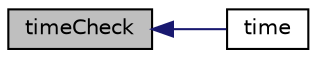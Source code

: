 digraph "timeCheck"
{
  bgcolor="transparent";
  edge [fontname="Helvetica",fontsize="10",labelfontname="Helvetica",labelfontsize="10"];
  node [fontname="Helvetica",fontsize="10",shape=record];
  rankdir="LR";
  Node1 [label="timeCheck",height=0.2,width=0.4,color="black", fillcolor="grey75", style="filled", fontcolor="black"];
  Node1 -> Node2 [dir="back",color="midnightblue",fontsize="10",style="solid",fontname="Helvetica"];
  Node2 [label="time",height=0.2,width=0.4,color="black",URL="$a00516.html#ab5a56b597db315d880e81c09a4341244",tooltip="Return a reference to the Time object. "];
}
